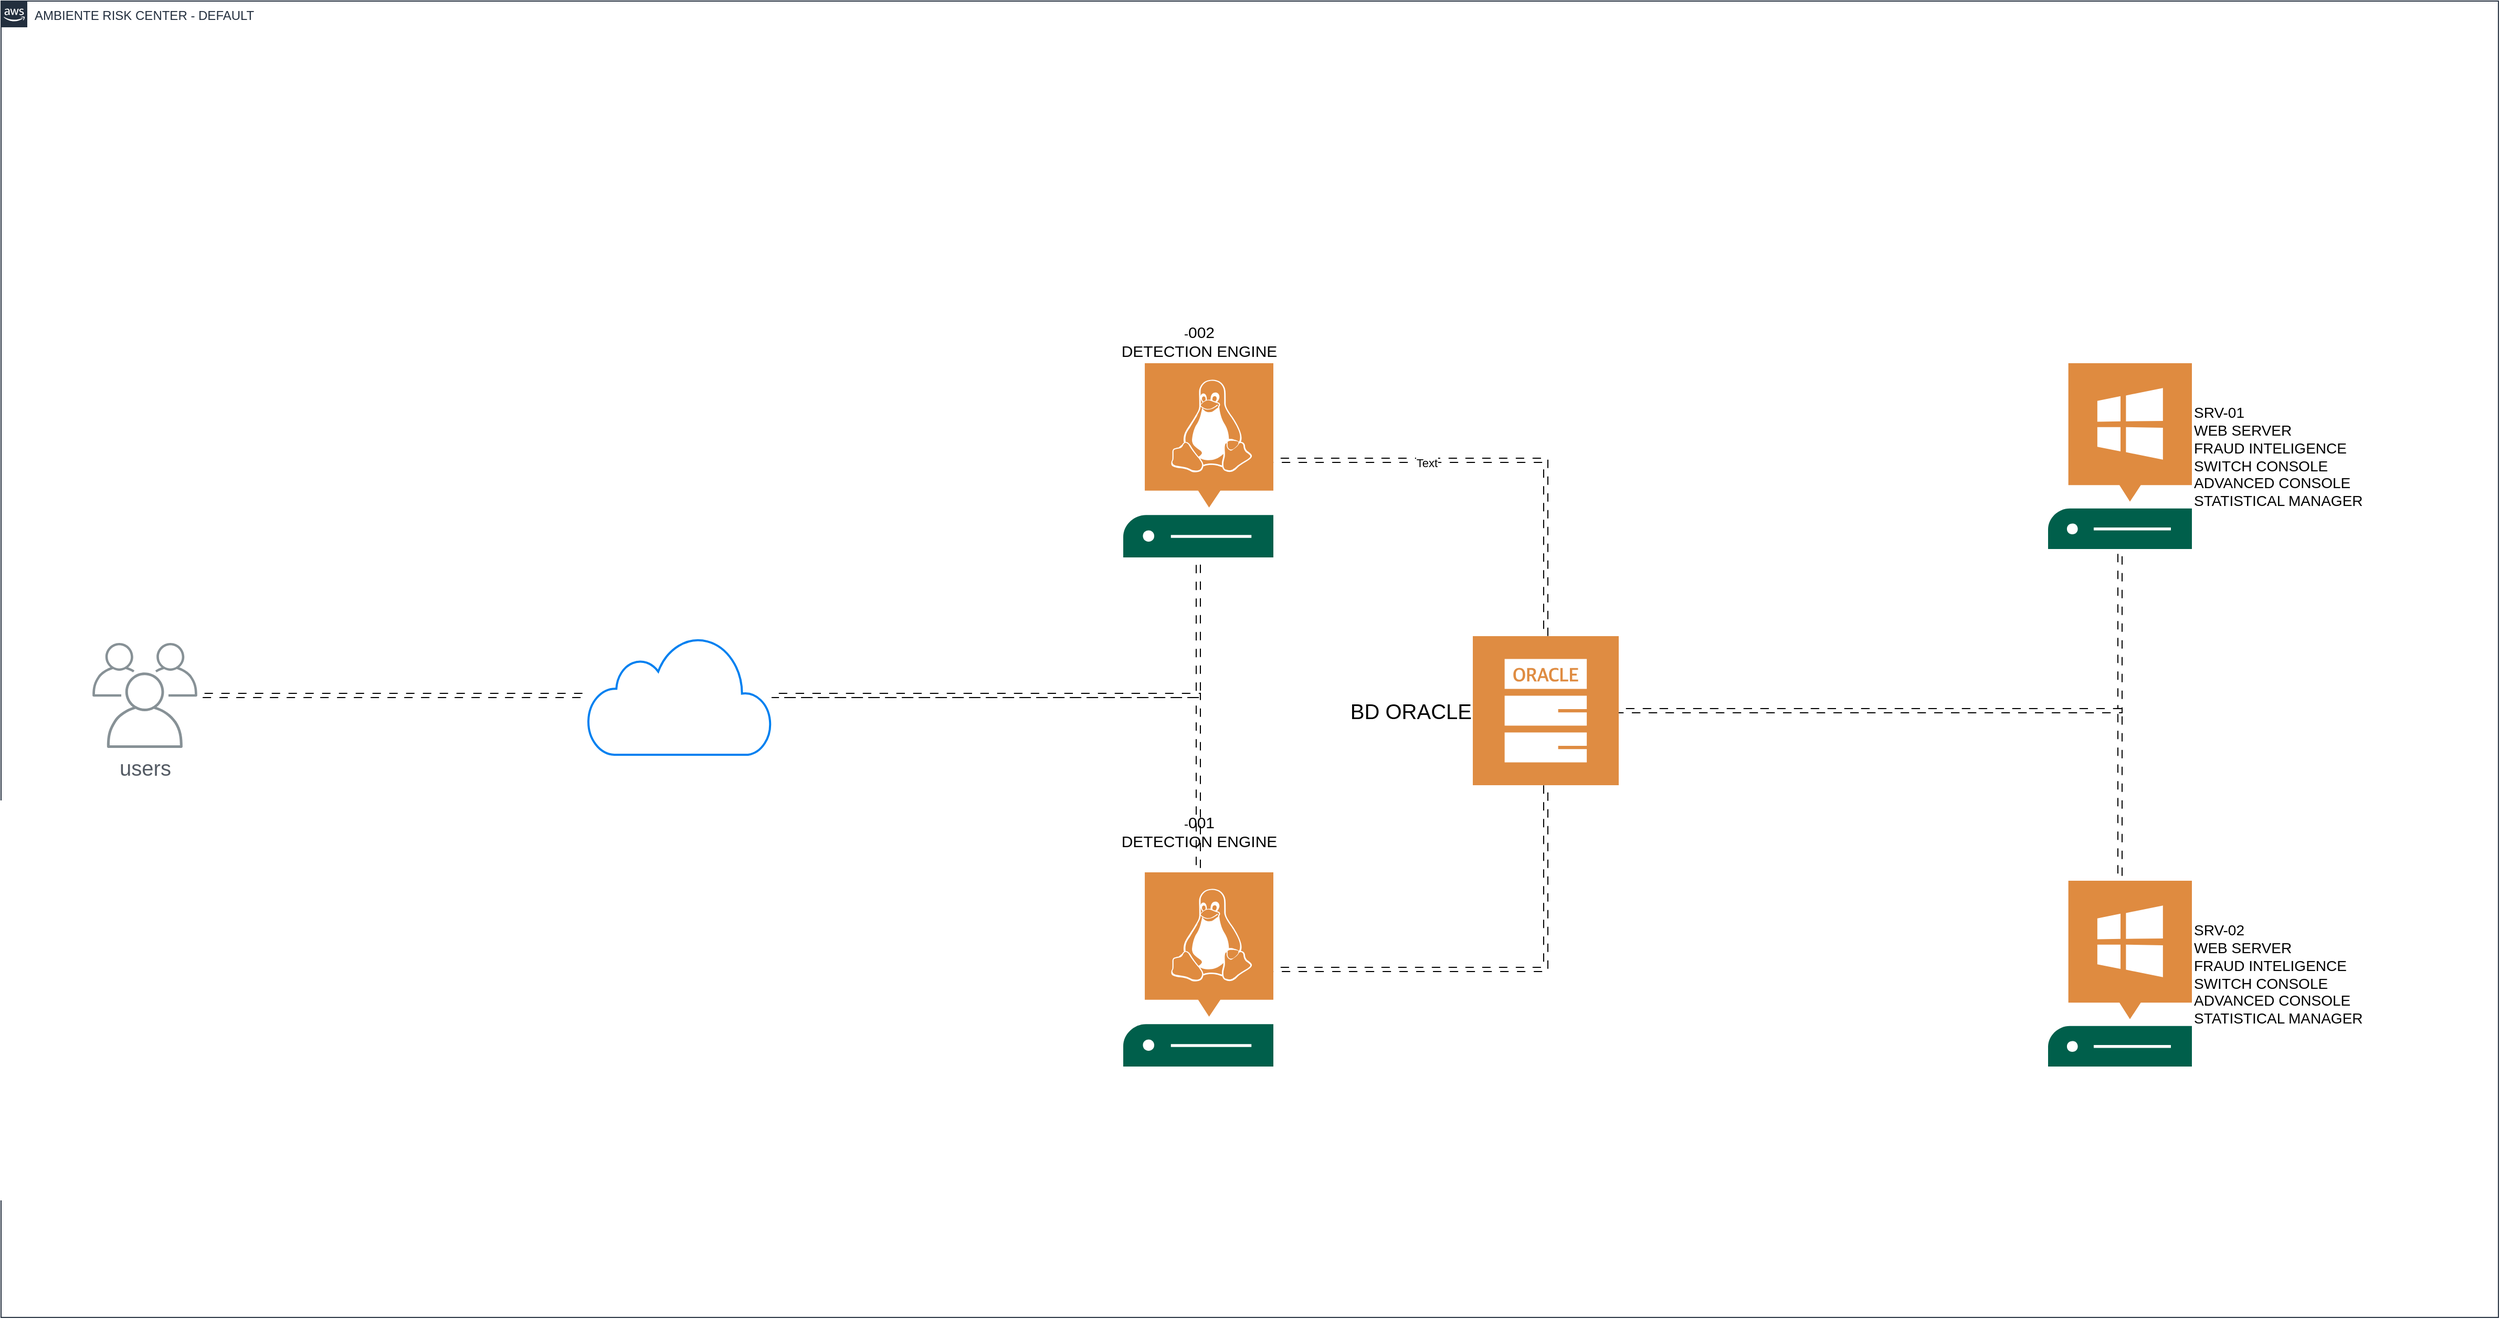 <mxfile version="24.5.3" type="github">
  <diagram name="Página-1" id="xzBU_N4A5D91nfDYqDyT">
    <mxGraphModel dx="4943" dy="1083" grid="0" gridSize="10" guides="1" tooltips="1" connect="1" arrows="1" fold="1" page="0" pageScale="1" pageWidth="1169" pageHeight="827" math="0" shadow="0">
      <root>
        <mxCell id="0" />
        <mxCell id="1" parent="0" />
        <mxCell id="rqP_-Npx7YA7qhz6Y2l_-18" style="edgeStyle=orthogonalEdgeStyle;rounded=0;orthogonalLoop=1;jettySize=auto;html=1;flowAnimation=1;shape=link;" edge="1" parent="1" source="rqP_-Npx7YA7qhz6Y2l_-2" target="rqP_-Npx7YA7qhz6Y2l_-12">
          <mxGeometry relative="1" as="geometry" />
        </mxCell>
        <mxCell id="rqP_-Npx7YA7qhz6Y2l_-2" value="&lt;font style=&quot;font-size: 20px;&quot;&gt;users&lt;/font&gt;" style="sketch=0;outlineConnect=0;gradientColor=none;fontColor=#545B64;strokeColor=none;fillColor=#879196;dashed=0;verticalLabelPosition=bottom;verticalAlign=top;align=center;html=1;fontSize=12;fontStyle=0;aspect=fixed;shape=mxgraph.aws4.illustration_users;pointerEvents=1" vertex="1" parent="1">
          <mxGeometry x="-1606" y="672.5" width="100" height="100" as="geometry" />
        </mxCell>
        <mxCell id="rqP_-Npx7YA7qhz6Y2l_-15" style="edgeStyle=orthogonalEdgeStyle;rounded=0;orthogonalLoop=1;jettySize=auto;html=1;flowAnimation=1;shape=link;" edge="1" parent="1" source="rqP_-Npx7YA7qhz6Y2l_-9" target="rqP_-Npx7YA7qhz6Y2l_-11">
          <mxGeometry relative="1" as="geometry" />
        </mxCell>
        <mxCell id="rqP_-Npx7YA7qhz6Y2l_-26" value="Text" style="edgeLabel;html=1;align=center;verticalAlign=middle;resizable=0;points=[];" vertex="1" connectable="0" parent="rqP_-Npx7YA7qhz6Y2l_-15">
          <mxGeometry x="-0.315" y="-2" relative="1" as="geometry">
            <mxPoint as="offset" />
          </mxGeometry>
        </mxCell>
        <mxCell id="rqP_-Npx7YA7qhz6Y2l_-9" value="&lt;br&gt;-&lt;font style=&quot;font-size: 15px;&quot;&gt;002&lt;/font&gt;&lt;br&gt;&lt;div style=&quot;font-size: 15px;&quot;&gt;DETECTION ENGINE&lt;br&gt;&lt;/div&gt;" style="sketch=0;pointerEvents=1;shadow=0;dashed=0;html=1;strokeColor=none;fillColor=#005F4B;labelPosition=center;verticalLabelPosition=top;verticalAlign=bottom;align=center;outlineConnect=0;shape=mxgraph.veeam2.linux_server;" vertex="1" parent="1">
          <mxGeometry x="-624" y="406" width="143" height="185" as="geometry" />
        </mxCell>
        <mxCell id="rqP_-Npx7YA7qhz6Y2l_-16" style="edgeStyle=orthogonalEdgeStyle;rounded=0;orthogonalLoop=1;jettySize=auto;html=1;flowAnimation=1;shape=link;" edge="1" parent="1" source="rqP_-Npx7YA7qhz6Y2l_-10" target="rqP_-Npx7YA7qhz6Y2l_-11">
          <mxGeometry relative="1" as="geometry" />
        </mxCell>
        <mxCell id="rqP_-Npx7YA7qhz6Y2l_-10" value="&lt;br&gt;-&lt;font style=&quot;font-size: 15px;&quot;&gt;001&lt;/font&gt;&lt;br&gt;&lt;div style=&quot;font-size: 15px;&quot;&gt;DETECTION ENGINE&lt;br&gt;&lt;br&gt;&lt;/div&gt;" style="sketch=0;pointerEvents=1;shadow=0;dashed=0;html=1;strokeColor=none;fillColor=#005F4B;labelPosition=center;verticalLabelPosition=top;verticalAlign=bottom;align=center;outlineConnect=0;shape=mxgraph.veeam2.linux_server;" vertex="1" parent="1">
          <mxGeometry x="-624" y="891" width="143" height="185" as="geometry" />
        </mxCell>
        <mxCell id="rqP_-Npx7YA7qhz6Y2l_-19" style="edgeStyle=orthogonalEdgeStyle;rounded=0;orthogonalLoop=1;jettySize=auto;html=1;flowAnimation=1;shape=link;" edge="1" parent="1" source="rqP_-Npx7YA7qhz6Y2l_-11" target="rqP_-Npx7YA7qhz6Y2l_-17">
          <mxGeometry relative="1" as="geometry" />
        </mxCell>
        <mxCell id="rqP_-Npx7YA7qhz6Y2l_-21" style="edgeStyle=orthogonalEdgeStyle;rounded=0;orthogonalLoop=1;jettySize=auto;html=1;flowAnimation=1;shape=link;" edge="1" parent="1" source="rqP_-Npx7YA7qhz6Y2l_-11" target="rqP_-Npx7YA7qhz6Y2l_-20">
          <mxGeometry relative="1" as="geometry" />
        </mxCell>
        <mxCell id="rqP_-Npx7YA7qhz6Y2l_-11" value="&lt;span style=&quot;font-size: 20px;&quot;&gt;BD ORACLE&lt;/span&gt;" style="sketch=0;pointerEvents=1;shadow=0;dashed=0;html=1;strokeColor=none;fillColor=#DF8C42;labelPosition=left;verticalLabelPosition=middle;verticalAlign=middle;align=right;outlineConnect=0;shape=mxgraph.veeam2.oracle_db;" vertex="1" parent="1">
          <mxGeometry x="-291" y="666" width="139" height="142" as="geometry" />
        </mxCell>
        <mxCell id="rqP_-Npx7YA7qhz6Y2l_-13" style="edgeStyle=orthogonalEdgeStyle;rounded=0;orthogonalLoop=1;jettySize=auto;html=1;flowAnimation=1;shape=link;" edge="1" parent="1" source="rqP_-Npx7YA7qhz6Y2l_-12" target="rqP_-Npx7YA7qhz6Y2l_-9">
          <mxGeometry relative="1" as="geometry" />
        </mxCell>
        <mxCell id="rqP_-Npx7YA7qhz6Y2l_-14" style="edgeStyle=orthogonalEdgeStyle;rounded=0;orthogonalLoop=1;jettySize=auto;html=1;flowAnimation=1;shape=link;" edge="1" parent="1" source="rqP_-Npx7YA7qhz6Y2l_-12" target="rqP_-Npx7YA7qhz6Y2l_-10">
          <mxGeometry relative="1" as="geometry" />
        </mxCell>
        <mxCell id="rqP_-Npx7YA7qhz6Y2l_-12" value="" style="html=1;verticalLabelPosition=bottom;align=center;labelBackgroundColor=#ffffff;verticalAlign=top;strokeWidth=2;strokeColor=#0080F0;shadow=0;dashed=0;shape=mxgraph.ios7.icons.cloud;" vertex="1" parent="1">
          <mxGeometry x="-1134" y="666" width="175" height="113" as="geometry" />
        </mxCell>
        <mxCell id="rqP_-Npx7YA7qhz6Y2l_-17" value="&lt;font style=&quot;font-size: 14px;&quot;&gt;SRV-01&lt;br&gt;WEB SERVER&amp;nbsp;&lt;br&gt;FRAUD INTELIGENCE&lt;br&gt;SWITCH CONSOLE&lt;br&gt;ADVANCED CONSOLE&amp;nbsp;&lt;br&gt;STATISTICAL MANAGER&lt;/font&gt;" style="sketch=0;pointerEvents=1;shadow=0;dashed=0;html=1;strokeColor=none;fillColor=#005F4B;labelPosition=right;verticalLabelPosition=middle;verticalAlign=middle;align=left;outlineConnect=0;shape=mxgraph.veeam2.windows_server;" vertex="1" parent="1">
          <mxGeometry x="257" y="406" width="137" height="177" as="geometry" />
        </mxCell>
        <mxCell id="rqP_-Npx7YA7qhz6Y2l_-20" value="&lt;span style=&quot;font-size: 14px; text-align: left;&quot;&gt;SRV-02&lt;/span&gt;&lt;br style=&quot;font-size: 14px; text-align: left;&quot;&gt;&lt;span style=&quot;font-size: 14px; text-align: left;&quot;&gt;WEB SERVER&amp;nbsp;&lt;/span&gt;&lt;br style=&quot;font-size: 14px; text-align: left;&quot;&gt;&lt;span style=&quot;font-size: 14px; text-align: left;&quot;&gt;FRAUD INTELIGENCE&lt;/span&gt;&lt;br style=&quot;font-size: 14px; text-align: left;&quot;&gt;&lt;span style=&quot;font-size: 14px; text-align: left;&quot;&gt;SWITCH CONSOLE&lt;/span&gt;&lt;br style=&quot;font-size: 14px; text-align: left;&quot;&gt;&lt;span style=&quot;font-size: 14px; text-align: left;&quot;&gt;ADVANCED CONSOLE&amp;nbsp;&lt;/span&gt;&lt;br style=&quot;font-size: 14px; text-align: left;&quot;&gt;&lt;span style=&quot;font-size: 14px; text-align: left;&quot;&gt;STATISTICAL MANAGER&lt;/span&gt;" style="sketch=0;pointerEvents=1;shadow=0;dashed=0;html=1;strokeColor=none;fillColor=#005F4B;labelPosition=right;verticalLabelPosition=middle;verticalAlign=middle;align=left;outlineConnect=0;shape=mxgraph.veeam2.windows_server;" vertex="1" parent="1">
          <mxGeometry x="257" y="899" width="137" height="177" as="geometry" />
        </mxCell>
        <mxCell id="rqP_-Npx7YA7qhz6Y2l_-27" value="AMBIENTE RISK CENTER - DEFAULT" style="points=[[0,0],[0.25,0],[0.5,0],[0.75,0],[1,0],[1,0.25],[1,0.5],[1,0.75],[1,1],[0.75,1],[0.5,1],[0.25,1],[0,1],[0,0.75],[0,0.5],[0,0.25]];outlineConnect=0;gradientColor=none;html=1;whiteSpace=wrap;fontSize=12;fontStyle=0;container=1;pointerEvents=0;collapsible=0;recursiveResize=0;shape=mxgraph.aws4.group;grIcon=mxgraph.aws4.group_aws_cloud_alt;strokeColor=#232F3E;fillColor=none;verticalAlign=top;align=left;spacingLeft=30;fontColor=#232F3E;dashed=0;" vertex="1" parent="1">
          <mxGeometry x="-1693" y="61" width="2379" height="1254" as="geometry" />
        </mxCell>
      </root>
    </mxGraphModel>
  </diagram>
</mxfile>

